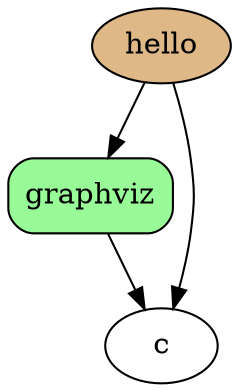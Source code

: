 digraph g{
  a -> b -> c;
  a -> c;
  a [label="hello",shape=ellipse,fillcolor="burlywood",style="filled"];
  b [label="graphviz",shape=box,fillcolor="palegreen",style="filled,rounded"];
}

